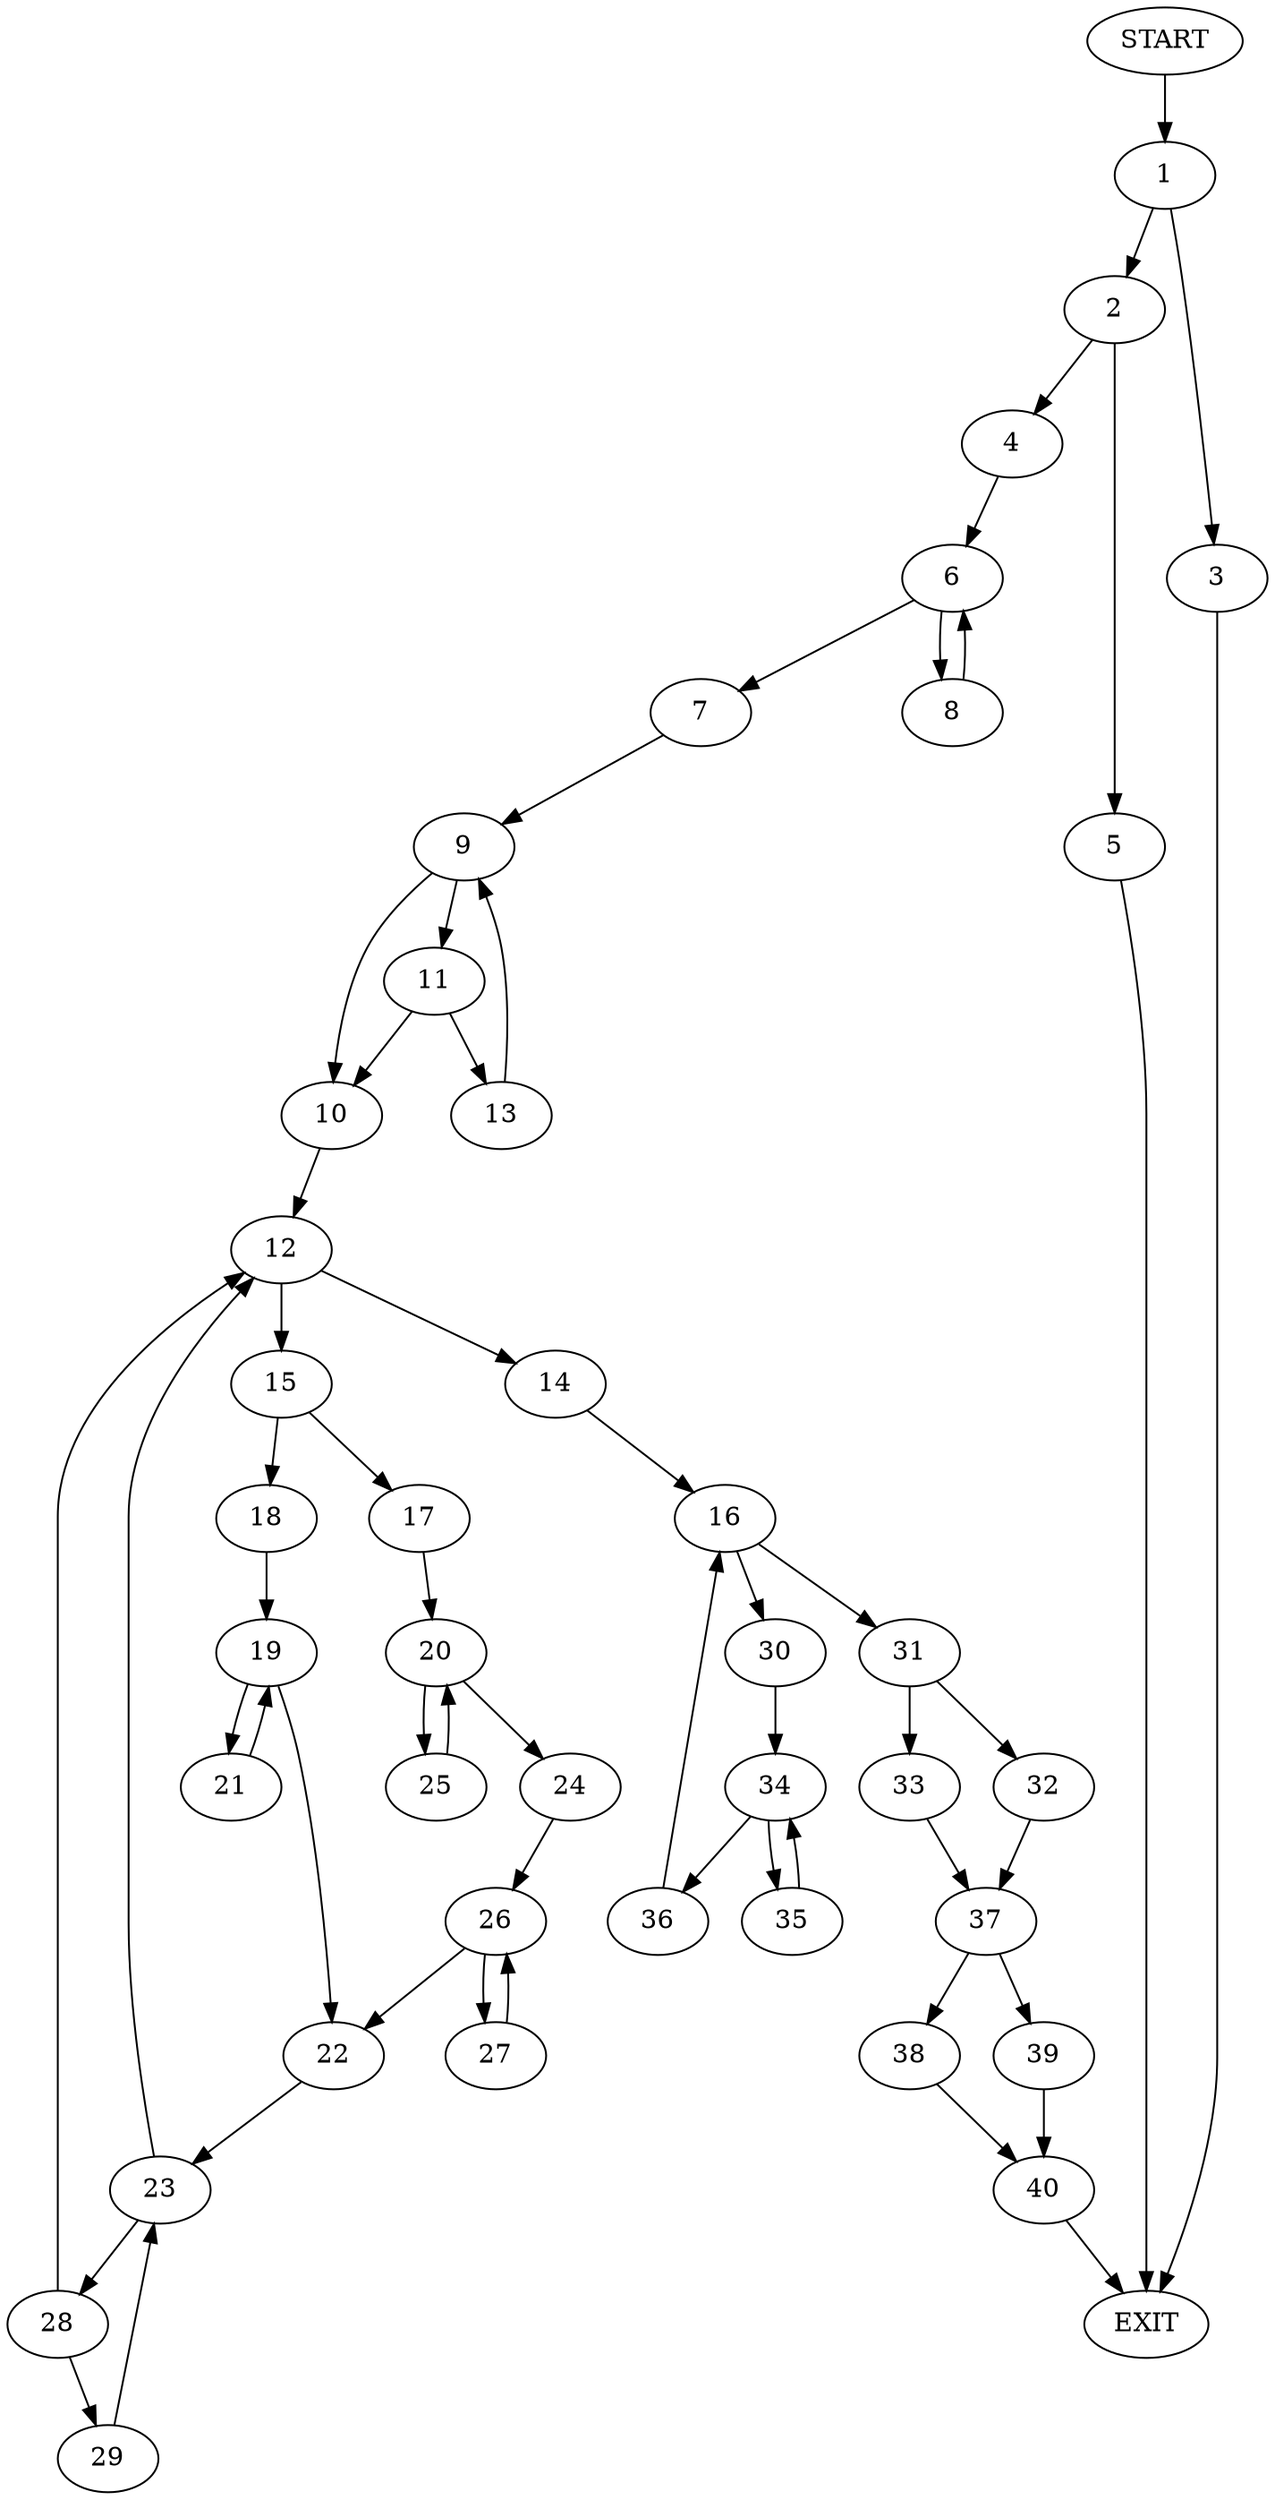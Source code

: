 digraph {
0 [label="START"]
41 [label="EXIT"]
0 -> 1
1 -> 2
1 -> 3
2 -> 4
2 -> 5
3 -> 41
5 -> 41
4 -> 6
6 -> 7
6 -> 8
8 -> 6
7 -> 9
9 -> 10
9 -> 11
10 -> 12
11 -> 10
11 -> 13
13 -> 9
12 -> 14
12 -> 15
14 -> 16
15 -> 17
15 -> 18
18 -> 19
17 -> 20
19 -> 21
19 -> 22
22 -> 23
21 -> 19
20 -> 24
20 -> 25
24 -> 26
25 -> 20
26 -> 27
26 -> 22
27 -> 26
23 -> 28
23 -> 12
28 -> 12
28 -> 29
29 -> 23
16 -> 30
16 -> 31
31 -> 32
31 -> 33
30 -> 34
34 -> 35
34 -> 36
35 -> 34
36 -> 16
32 -> 37
33 -> 37
37 -> 38
37 -> 39
39 -> 40
38 -> 40
40 -> 41
}
